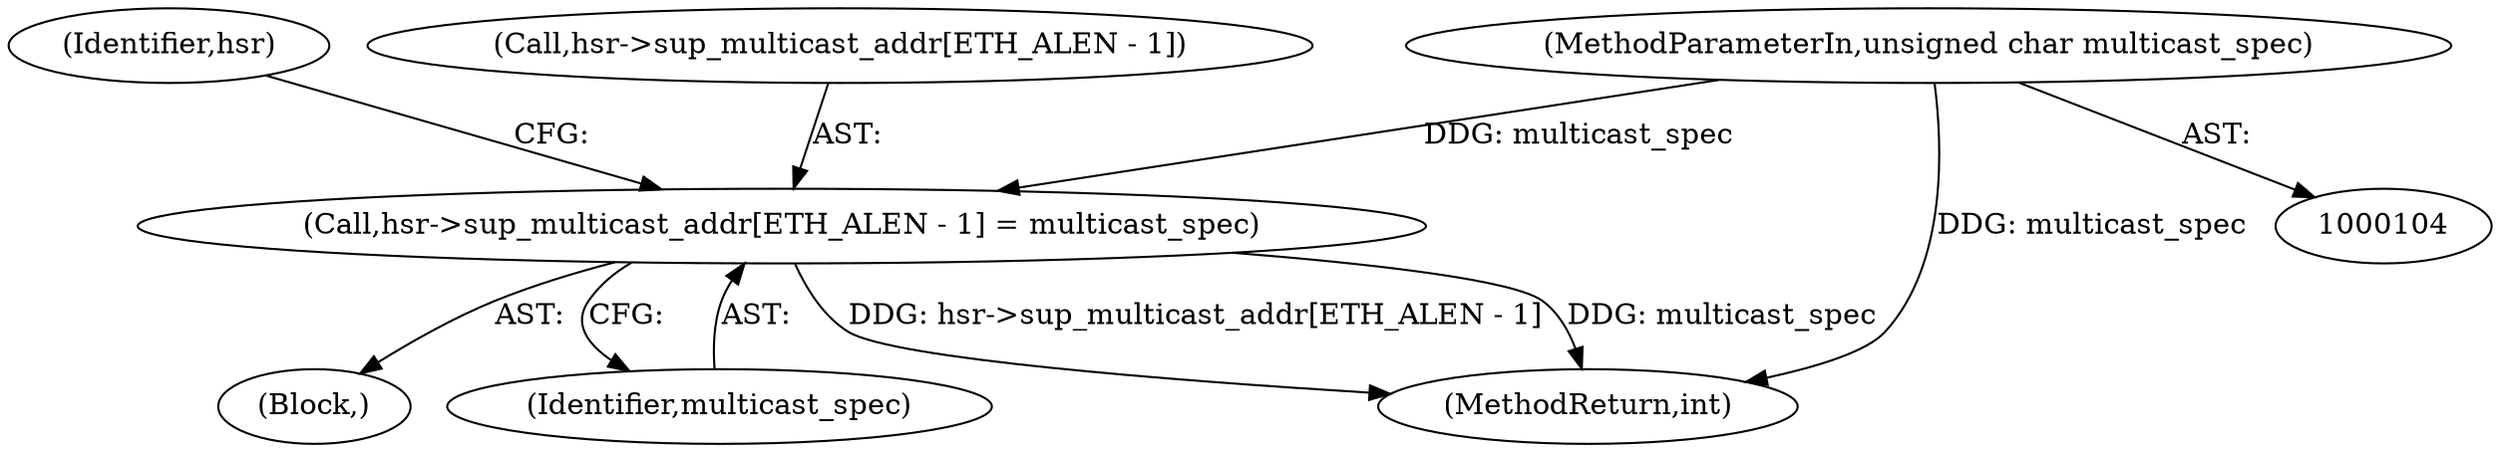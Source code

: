 digraph "0_linux_6caabe7f197d3466d238f70915d65301f1716626@array" {
"1000196" [label="(Call,hsr->sup_multicast_addr[ETH_ALEN - 1] = multicast_spec)"];
"1000107" [label="(MethodParameterIn,unsigned char multicast_spec)"];
"1000196" [label="(Call,hsr->sup_multicast_addr[ETH_ALEN - 1] = multicast_spec)"];
"1000109" [label="(Block,)"];
"1000204" [label="(Identifier,multicast_spec)"];
"1000107" [label="(MethodParameterIn,unsigned char multicast_spec)"];
"1000207" [label="(Identifier,hsr)"];
"1000267" [label="(MethodReturn,int)"];
"1000197" [label="(Call,hsr->sup_multicast_addr[ETH_ALEN - 1])"];
"1000196" -> "1000109"  [label="AST: "];
"1000196" -> "1000204"  [label="CFG: "];
"1000197" -> "1000196"  [label="AST: "];
"1000204" -> "1000196"  [label="AST: "];
"1000207" -> "1000196"  [label="CFG: "];
"1000196" -> "1000267"  [label="DDG: hsr->sup_multicast_addr[ETH_ALEN - 1]"];
"1000196" -> "1000267"  [label="DDG: multicast_spec"];
"1000107" -> "1000196"  [label="DDG: multicast_spec"];
"1000107" -> "1000104"  [label="AST: "];
"1000107" -> "1000267"  [label="DDG: multicast_spec"];
}
